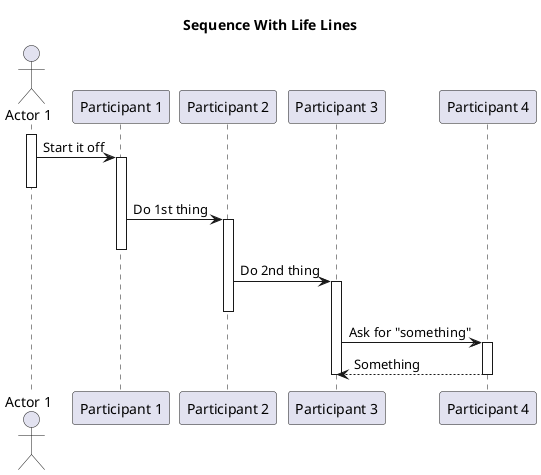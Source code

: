 @startuml SequenceDiagramWithLifeLines

title Sequence With Life Lines

actor "Actor 1" as actor_1
participant "Participant 1" as participant_1
participant "Participant 2" as participant_2
participant "Participant 3" as participant_3
participant "Participant 4" as participant_4

activate actor_1
actor_1 -> participant_1 ++ : Start it off
deactivate actor_1
participant_1 -> participant_2 ++ : Do 1st thing
deactivate participant_1
participant_2 -> participant_3 ++ : Do 2nd thing
deactivate participant_2
participant_3 -> participant_4 ++ : Ask for "something"
return Something
deactivate participant_3

' NOTES:
' - activate vs ++
' - deactivate
' - return
' - return line is dashed

@enduml
